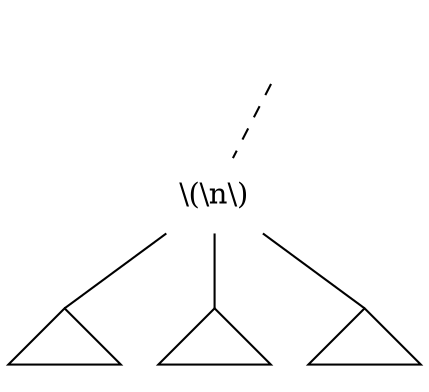 graph {
	size="4,4"
    graph [splines=false]

	r [label="" shape=none]

	0 [label="\\(\\n\\)" shape=none]

    1 [label="" shape=triangle]
    2 [label="" shape=triangle]
    3 [label="" shape=triangle]

	rr [label="" shape=none]
    r -- 0 [style=dashed]
    r -- rr [style=invis]

    0 -- 1 [headport=n]
    0 -- 2 [headport=n]
    0 -- 3 [headport=n]
}

